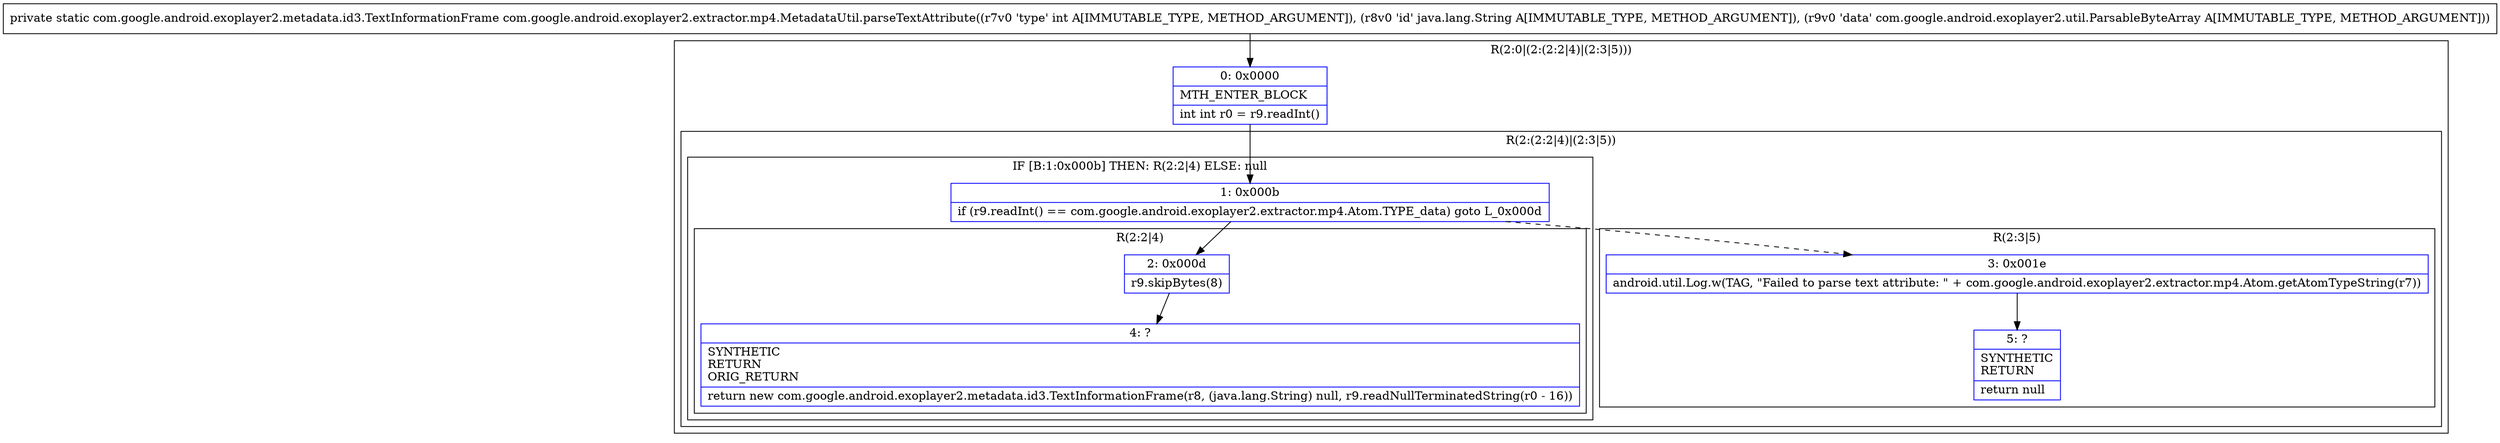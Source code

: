 digraph "CFG forcom.google.android.exoplayer2.extractor.mp4.MetadataUtil.parseTextAttribute(ILjava\/lang\/String;Lcom\/google\/android\/exoplayer2\/util\/ParsableByteArray;)Lcom\/google\/android\/exoplayer2\/metadata\/id3\/TextInformationFrame;" {
subgraph cluster_Region_530531984 {
label = "R(2:0|(2:(2:2|4)|(2:3|5)))";
node [shape=record,color=blue];
Node_0 [shape=record,label="{0\:\ 0x0000|MTH_ENTER_BLOCK\l|int int r0 = r9.readInt()\l}"];
subgraph cluster_Region_1436937698 {
label = "R(2:(2:2|4)|(2:3|5))";
node [shape=record,color=blue];
subgraph cluster_IfRegion_1302007787 {
label = "IF [B:1:0x000b] THEN: R(2:2|4) ELSE: null";
node [shape=record,color=blue];
Node_1 [shape=record,label="{1\:\ 0x000b|if (r9.readInt() == com.google.android.exoplayer2.extractor.mp4.Atom.TYPE_data) goto L_0x000d\l}"];
subgraph cluster_Region_536838251 {
label = "R(2:2|4)";
node [shape=record,color=blue];
Node_2 [shape=record,label="{2\:\ 0x000d|r9.skipBytes(8)\l}"];
Node_4 [shape=record,label="{4\:\ ?|SYNTHETIC\lRETURN\lORIG_RETURN\l|return new com.google.android.exoplayer2.metadata.id3.TextInformationFrame(r8, (java.lang.String) null, r9.readNullTerminatedString(r0 \- 16))\l}"];
}
}
subgraph cluster_Region_1104514718 {
label = "R(2:3|5)";
node [shape=record,color=blue];
Node_3 [shape=record,label="{3\:\ 0x001e|android.util.Log.w(TAG, \"Failed to parse text attribute: \" + com.google.android.exoplayer2.extractor.mp4.Atom.getAtomTypeString(r7))\l}"];
Node_5 [shape=record,label="{5\:\ ?|SYNTHETIC\lRETURN\l|return null\l}"];
}
}
}
MethodNode[shape=record,label="{private static com.google.android.exoplayer2.metadata.id3.TextInformationFrame com.google.android.exoplayer2.extractor.mp4.MetadataUtil.parseTextAttribute((r7v0 'type' int A[IMMUTABLE_TYPE, METHOD_ARGUMENT]), (r8v0 'id' java.lang.String A[IMMUTABLE_TYPE, METHOD_ARGUMENT]), (r9v0 'data' com.google.android.exoplayer2.util.ParsableByteArray A[IMMUTABLE_TYPE, METHOD_ARGUMENT])) }"];
MethodNode -> Node_0;
Node_0 -> Node_1;
Node_1 -> Node_2;
Node_1 -> Node_3[style=dashed];
Node_2 -> Node_4;
Node_3 -> Node_5;
}

